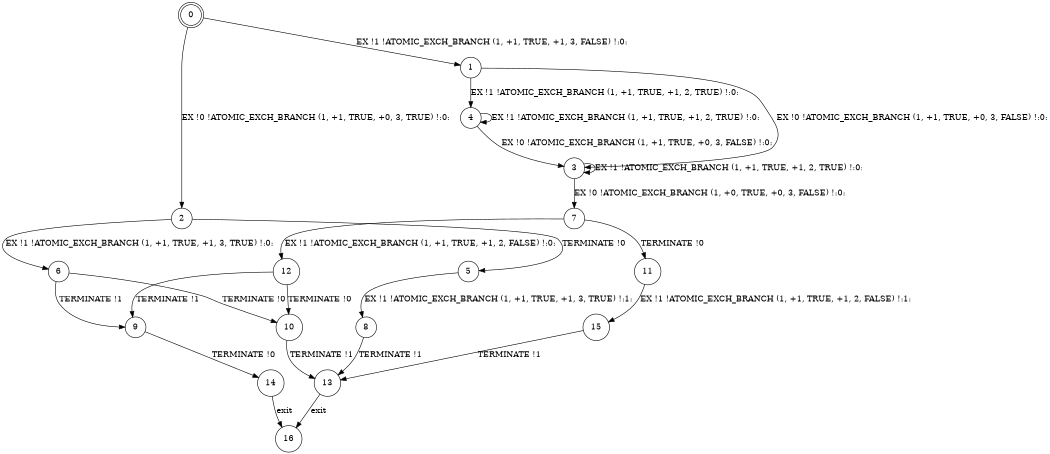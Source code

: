 digraph BCG {
size = "7, 10.5";
center = TRUE;
node [shape = circle];
0 [peripheries = 2];
0 -> 1 [label = "EX !1 !ATOMIC_EXCH_BRANCH (1, +1, TRUE, +1, 3, FALSE) !:0:"];
0 -> 2 [label = "EX !0 !ATOMIC_EXCH_BRANCH (1, +1, TRUE, +0, 3, TRUE) !:0:"];
1 -> 3 [label = "EX !0 !ATOMIC_EXCH_BRANCH (1, +1, TRUE, +0, 3, FALSE) !:0:"];
1 -> 4 [label = "EX !1 !ATOMIC_EXCH_BRANCH (1, +1, TRUE, +1, 2, TRUE) !:0:"];
2 -> 5 [label = "TERMINATE !0"];
2 -> 6 [label = "EX !1 !ATOMIC_EXCH_BRANCH (1, +1, TRUE, +1, 3, TRUE) !:0:"];
3 -> 3 [label = "EX !1 !ATOMIC_EXCH_BRANCH (1, +1, TRUE, +1, 2, TRUE) !:0:"];
3 -> 7 [label = "EX !0 !ATOMIC_EXCH_BRANCH (1, +0, TRUE, +0, 3, FALSE) !:0:"];
4 -> 3 [label = "EX !0 !ATOMIC_EXCH_BRANCH (1, +1, TRUE, +0, 3, FALSE) !:0:"];
4 -> 4 [label = "EX !1 !ATOMIC_EXCH_BRANCH (1, +1, TRUE, +1, 2, TRUE) !:0:"];
5 -> 8 [label = "EX !1 !ATOMIC_EXCH_BRANCH (1, +1, TRUE, +1, 3, TRUE) !:1:"];
6 -> 9 [label = "TERMINATE !1"];
6 -> 10 [label = "TERMINATE !0"];
7 -> 11 [label = "TERMINATE !0"];
7 -> 12 [label = "EX !1 !ATOMIC_EXCH_BRANCH (1, +1, TRUE, +1, 2, FALSE) !:0:"];
8 -> 13 [label = "TERMINATE !1"];
9 -> 14 [label = "TERMINATE !0"];
10 -> 13 [label = "TERMINATE !1"];
11 -> 15 [label = "EX !1 !ATOMIC_EXCH_BRANCH (1, +1, TRUE, +1, 2, FALSE) !:1:"];
12 -> 9 [label = "TERMINATE !1"];
12 -> 10 [label = "TERMINATE !0"];
13 -> 16 [label = "exit"];
14 -> 16 [label = "exit"];
15 -> 13 [label = "TERMINATE !1"];
}
